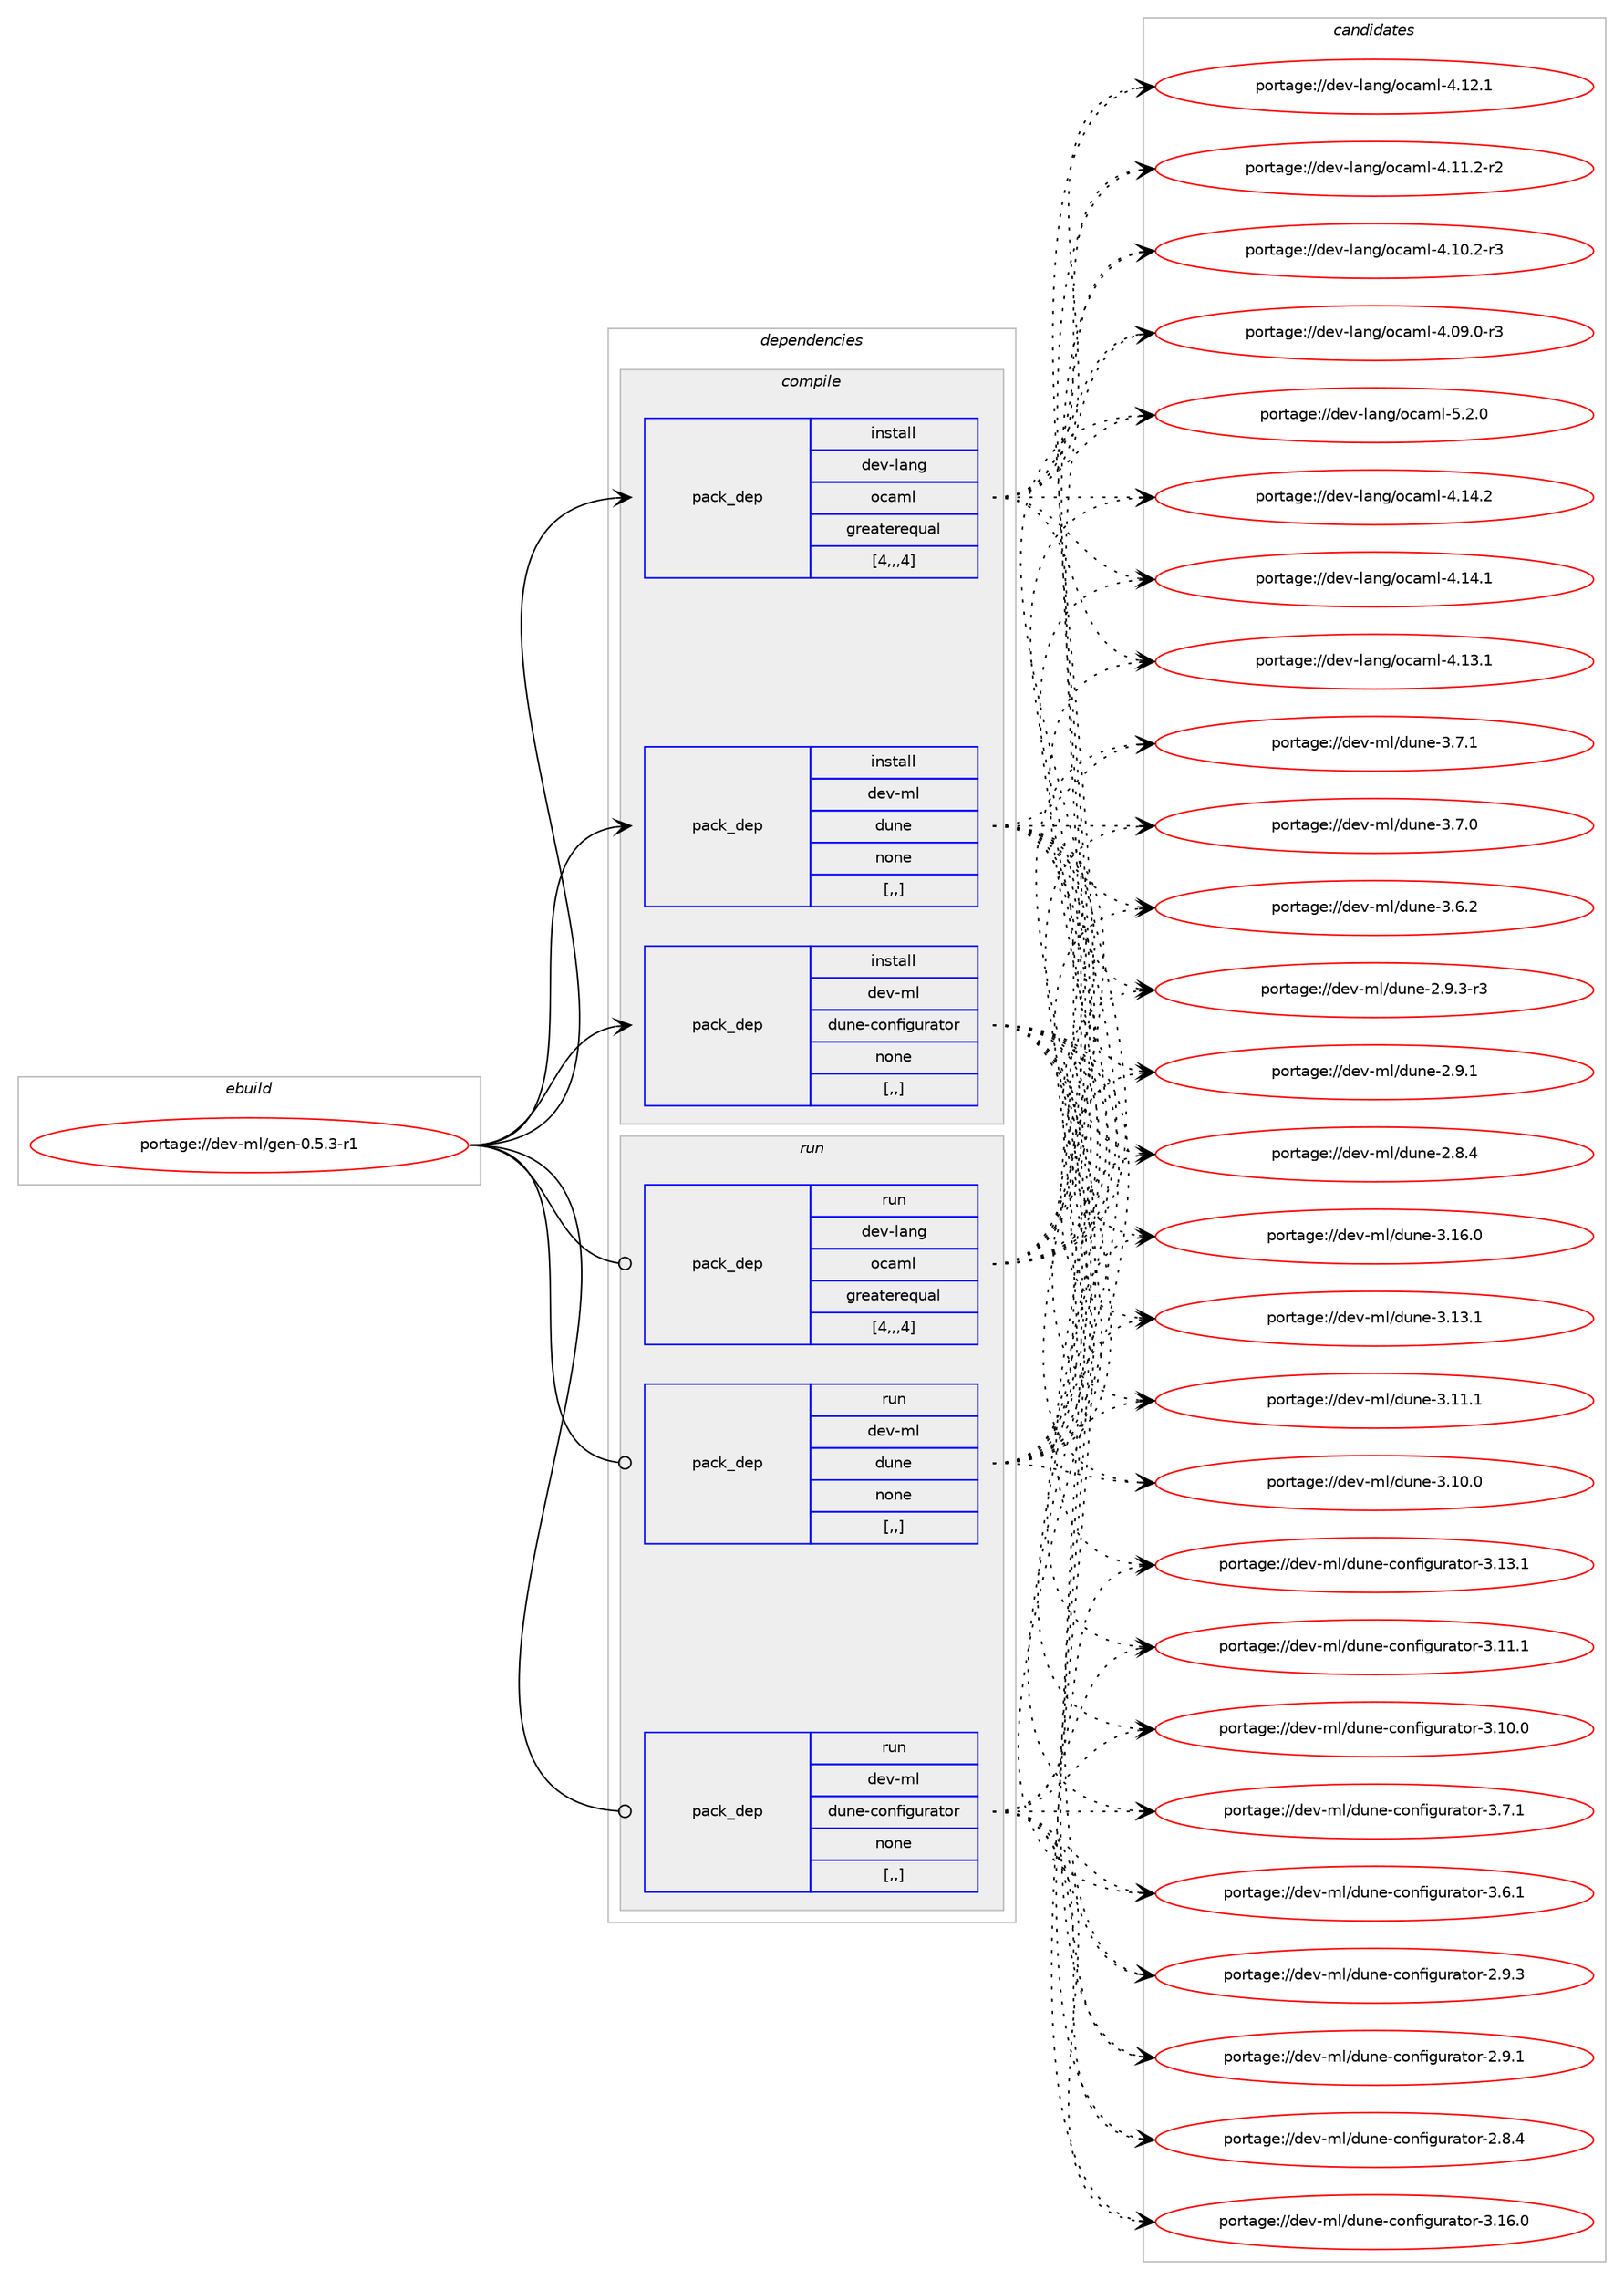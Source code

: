 digraph prolog {

# *************
# Graph options
# *************

newrank=true;
concentrate=true;
compound=true;
graph [rankdir=LR,fontname=Helvetica,fontsize=10,ranksep=1.5];#, ranksep=2.5, nodesep=0.2];
edge  [arrowhead=vee];
node  [fontname=Helvetica,fontsize=10];

# **********
# The ebuild
# **********

subgraph cluster_leftcol {
color=gray;
label=<<i>ebuild</i>>;
id [label="portage://dev-ml/gen-0.5.3-r1", color=red, width=4, href="../dev-ml/gen-0.5.3-r1.svg"];
}

# ****************
# The dependencies
# ****************

subgraph cluster_midcol {
color=gray;
label=<<i>dependencies</i>>;
subgraph cluster_compile {
fillcolor="#eeeeee";
style=filled;
label=<<i>compile</i>>;
subgraph pack88305 {
dependency118767 [label=<<TABLE BORDER="0" CELLBORDER="1" CELLSPACING="0" CELLPADDING="4" WIDTH="220"><TR><TD ROWSPAN="6" CELLPADDING="30">pack_dep</TD></TR><TR><TD WIDTH="110">install</TD></TR><TR><TD>dev-lang</TD></TR><TR><TD>ocaml</TD></TR><TR><TD>greaterequal</TD></TR><TR><TD>[4,,,4]</TD></TR></TABLE>>, shape=none, color=blue];
}
id:e -> dependency118767:w [weight=20,style="solid",arrowhead="vee"];
subgraph pack88306 {
dependency118768 [label=<<TABLE BORDER="0" CELLBORDER="1" CELLSPACING="0" CELLPADDING="4" WIDTH="220"><TR><TD ROWSPAN="6" CELLPADDING="30">pack_dep</TD></TR><TR><TD WIDTH="110">install</TD></TR><TR><TD>dev-ml</TD></TR><TR><TD>dune</TD></TR><TR><TD>none</TD></TR><TR><TD>[,,]</TD></TR></TABLE>>, shape=none, color=blue];
}
id:e -> dependency118768:w [weight=20,style="solid",arrowhead="vee"];
subgraph pack88307 {
dependency118769 [label=<<TABLE BORDER="0" CELLBORDER="1" CELLSPACING="0" CELLPADDING="4" WIDTH="220"><TR><TD ROWSPAN="6" CELLPADDING="30">pack_dep</TD></TR><TR><TD WIDTH="110">install</TD></TR><TR><TD>dev-ml</TD></TR><TR><TD>dune-configurator</TD></TR><TR><TD>none</TD></TR><TR><TD>[,,]</TD></TR></TABLE>>, shape=none, color=blue];
}
id:e -> dependency118769:w [weight=20,style="solid",arrowhead="vee"];
}
subgraph cluster_compileandrun {
fillcolor="#eeeeee";
style=filled;
label=<<i>compile and run</i>>;
}
subgraph cluster_run {
fillcolor="#eeeeee";
style=filled;
label=<<i>run</i>>;
subgraph pack88308 {
dependency118770 [label=<<TABLE BORDER="0" CELLBORDER="1" CELLSPACING="0" CELLPADDING="4" WIDTH="220"><TR><TD ROWSPAN="6" CELLPADDING="30">pack_dep</TD></TR><TR><TD WIDTH="110">run</TD></TR><TR><TD>dev-lang</TD></TR><TR><TD>ocaml</TD></TR><TR><TD>greaterequal</TD></TR><TR><TD>[4,,,4]</TD></TR></TABLE>>, shape=none, color=blue];
}
id:e -> dependency118770:w [weight=20,style="solid",arrowhead="odot"];
subgraph pack88309 {
dependency118771 [label=<<TABLE BORDER="0" CELLBORDER="1" CELLSPACING="0" CELLPADDING="4" WIDTH="220"><TR><TD ROWSPAN="6" CELLPADDING="30">pack_dep</TD></TR><TR><TD WIDTH="110">run</TD></TR><TR><TD>dev-ml</TD></TR><TR><TD>dune</TD></TR><TR><TD>none</TD></TR><TR><TD>[,,]</TD></TR></TABLE>>, shape=none, color=blue];
}
id:e -> dependency118771:w [weight=20,style="solid",arrowhead="odot"];
subgraph pack88310 {
dependency118772 [label=<<TABLE BORDER="0" CELLBORDER="1" CELLSPACING="0" CELLPADDING="4" WIDTH="220"><TR><TD ROWSPAN="6" CELLPADDING="30">pack_dep</TD></TR><TR><TD WIDTH="110">run</TD></TR><TR><TD>dev-ml</TD></TR><TR><TD>dune-configurator</TD></TR><TR><TD>none</TD></TR><TR><TD>[,,]</TD></TR></TABLE>>, shape=none, color=blue];
}
id:e -> dependency118772:w [weight=20,style="solid",arrowhead="odot"];
}
}

# **************
# The candidates
# **************

subgraph cluster_choices {
rank=same;
color=gray;
label=<<i>candidates</i>>;

subgraph choice88305 {
color=black;
nodesep=1;
choice1001011184510897110103471119997109108455346504648 [label="portage://dev-lang/ocaml-5.2.0", color=red, width=4,href="../dev-lang/ocaml-5.2.0.svg"];
choice100101118451089711010347111999710910845524649524650 [label="portage://dev-lang/ocaml-4.14.2", color=red, width=4,href="../dev-lang/ocaml-4.14.2.svg"];
choice100101118451089711010347111999710910845524649524649 [label="portage://dev-lang/ocaml-4.14.1", color=red, width=4,href="../dev-lang/ocaml-4.14.1.svg"];
choice100101118451089711010347111999710910845524649514649 [label="portage://dev-lang/ocaml-4.13.1", color=red, width=4,href="../dev-lang/ocaml-4.13.1.svg"];
choice100101118451089711010347111999710910845524649504649 [label="portage://dev-lang/ocaml-4.12.1", color=red, width=4,href="../dev-lang/ocaml-4.12.1.svg"];
choice1001011184510897110103471119997109108455246494946504511450 [label="portage://dev-lang/ocaml-4.11.2-r2", color=red, width=4,href="../dev-lang/ocaml-4.11.2-r2.svg"];
choice1001011184510897110103471119997109108455246494846504511451 [label="portage://dev-lang/ocaml-4.10.2-r3", color=red, width=4,href="../dev-lang/ocaml-4.10.2-r3.svg"];
choice1001011184510897110103471119997109108455246485746484511451 [label="portage://dev-lang/ocaml-4.09.0-r3", color=red, width=4,href="../dev-lang/ocaml-4.09.0-r3.svg"];
dependency118767:e -> choice1001011184510897110103471119997109108455346504648:w [style=dotted,weight="100"];
dependency118767:e -> choice100101118451089711010347111999710910845524649524650:w [style=dotted,weight="100"];
dependency118767:e -> choice100101118451089711010347111999710910845524649524649:w [style=dotted,weight="100"];
dependency118767:e -> choice100101118451089711010347111999710910845524649514649:w [style=dotted,weight="100"];
dependency118767:e -> choice100101118451089711010347111999710910845524649504649:w [style=dotted,weight="100"];
dependency118767:e -> choice1001011184510897110103471119997109108455246494946504511450:w [style=dotted,weight="100"];
dependency118767:e -> choice1001011184510897110103471119997109108455246494846504511451:w [style=dotted,weight="100"];
dependency118767:e -> choice1001011184510897110103471119997109108455246485746484511451:w [style=dotted,weight="100"];
}
subgraph choice88306 {
color=black;
nodesep=1;
choice100101118451091084710011711010145514649544648 [label="portage://dev-ml/dune-3.16.0", color=red, width=4,href="../dev-ml/dune-3.16.0.svg"];
choice100101118451091084710011711010145514649514649 [label="portage://dev-ml/dune-3.13.1", color=red, width=4,href="../dev-ml/dune-3.13.1.svg"];
choice100101118451091084710011711010145514649494649 [label="portage://dev-ml/dune-3.11.1", color=red, width=4,href="../dev-ml/dune-3.11.1.svg"];
choice100101118451091084710011711010145514649484648 [label="portage://dev-ml/dune-3.10.0", color=red, width=4,href="../dev-ml/dune-3.10.0.svg"];
choice1001011184510910847100117110101455146554649 [label="portage://dev-ml/dune-3.7.1", color=red, width=4,href="../dev-ml/dune-3.7.1.svg"];
choice1001011184510910847100117110101455146554648 [label="portage://dev-ml/dune-3.7.0", color=red, width=4,href="../dev-ml/dune-3.7.0.svg"];
choice1001011184510910847100117110101455146544650 [label="portage://dev-ml/dune-3.6.2", color=red, width=4,href="../dev-ml/dune-3.6.2.svg"];
choice10010111845109108471001171101014550465746514511451 [label="portage://dev-ml/dune-2.9.3-r3", color=red, width=4,href="../dev-ml/dune-2.9.3-r3.svg"];
choice1001011184510910847100117110101455046574649 [label="portage://dev-ml/dune-2.9.1", color=red, width=4,href="../dev-ml/dune-2.9.1.svg"];
choice1001011184510910847100117110101455046564652 [label="portage://dev-ml/dune-2.8.4", color=red, width=4,href="../dev-ml/dune-2.8.4.svg"];
dependency118768:e -> choice100101118451091084710011711010145514649544648:w [style=dotted,weight="100"];
dependency118768:e -> choice100101118451091084710011711010145514649514649:w [style=dotted,weight="100"];
dependency118768:e -> choice100101118451091084710011711010145514649494649:w [style=dotted,weight="100"];
dependency118768:e -> choice100101118451091084710011711010145514649484648:w [style=dotted,weight="100"];
dependency118768:e -> choice1001011184510910847100117110101455146554649:w [style=dotted,weight="100"];
dependency118768:e -> choice1001011184510910847100117110101455146554648:w [style=dotted,weight="100"];
dependency118768:e -> choice1001011184510910847100117110101455146544650:w [style=dotted,weight="100"];
dependency118768:e -> choice10010111845109108471001171101014550465746514511451:w [style=dotted,weight="100"];
dependency118768:e -> choice1001011184510910847100117110101455046574649:w [style=dotted,weight="100"];
dependency118768:e -> choice1001011184510910847100117110101455046564652:w [style=dotted,weight="100"];
}
subgraph choice88307 {
color=black;
nodesep=1;
choice100101118451091084710011711010145991111101021051031171149711611111445514649544648 [label="portage://dev-ml/dune-configurator-3.16.0", color=red, width=4,href="../dev-ml/dune-configurator-3.16.0.svg"];
choice100101118451091084710011711010145991111101021051031171149711611111445514649514649 [label="portage://dev-ml/dune-configurator-3.13.1", color=red, width=4,href="../dev-ml/dune-configurator-3.13.1.svg"];
choice100101118451091084710011711010145991111101021051031171149711611111445514649494649 [label="portage://dev-ml/dune-configurator-3.11.1", color=red, width=4,href="../dev-ml/dune-configurator-3.11.1.svg"];
choice100101118451091084710011711010145991111101021051031171149711611111445514649484648 [label="portage://dev-ml/dune-configurator-3.10.0", color=red, width=4,href="../dev-ml/dune-configurator-3.10.0.svg"];
choice1001011184510910847100117110101459911111010210510311711497116111114455146554649 [label="portage://dev-ml/dune-configurator-3.7.1", color=red, width=4,href="../dev-ml/dune-configurator-3.7.1.svg"];
choice1001011184510910847100117110101459911111010210510311711497116111114455146544649 [label="portage://dev-ml/dune-configurator-3.6.1", color=red, width=4,href="../dev-ml/dune-configurator-3.6.1.svg"];
choice1001011184510910847100117110101459911111010210510311711497116111114455046574651 [label="portage://dev-ml/dune-configurator-2.9.3", color=red, width=4,href="../dev-ml/dune-configurator-2.9.3.svg"];
choice1001011184510910847100117110101459911111010210510311711497116111114455046574649 [label="portage://dev-ml/dune-configurator-2.9.1", color=red, width=4,href="../dev-ml/dune-configurator-2.9.1.svg"];
choice1001011184510910847100117110101459911111010210510311711497116111114455046564652 [label="portage://dev-ml/dune-configurator-2.8.4", color=red, width=4,href="../dev-ml/dune-configurator-2.8.4.svg"];
dependency118769:e -> choice100101118451091084710011711010145991111101021051031171149711611111445514649544648:w [style=dotted,weight="100"];
dependency118769:e -> choice100101118451091084710011711010145991111101021051031171149711611111445514649514649:w [style=dotted,weight="100"];
dependency118769:e -> choice100101118451091084710011711010145991111101021051031171149711611111445514649494649:w [style=dotted,weight="100"];
dependency118769:e -> choice100101118451091084710011711010145991111101021051031171149711611111445514649484648:w [style=dotted,weight="100"];
dependency118769:e -> choice1001011184510910847100117110101459911111010210510311711497116111114455146554649:w [style=dotted,weight="100"];
dependency118769:e -> choice1001011184510910847100117110101459911111010210510311711497116111114455146544649:w [style=dotted,weight="100"];
dependency118769:e -> choice1001011184510910847100117110101459911111010210510311711497116111114455046574651:w [style=dotted,weight="100"];
dependency118769:e -> choice1001011184510910847100117110101459911111010210510311711497116111114455046574649:w [style=dotted,weight="100"];
dependency118769:e -> choice1001011184510910847100117110101459911111010210510311711497116111114455046564652:w [style=dotted,weight="100"];
}
subgraph choice88308 {
color=black;
nodesep=1;
choice1001011184510897110103471119997109108455346504648 [label="portage://dev-lang/ocaml-5.2.0", color=red, width=4,href="../dev-lang/ocaml-5.2.0.svg"];
choice100101118451089711010347111999710910845524649524650 [label="portage://dev-lang/ocaml-4.14.2", color=red, width=4,href="../dev-lang/ocaml-4.14.2.svg"];
choice100101118451089711010347111999710910845524649524649 [label="portage://dev-lang/ocaml-4.14.1", color=red, width=4,href="../dev-lang/ocaml-4.14.1.svg"];
choice100101118451089711010347111999710910845524649514649 [label="portage://dev-lang/ocaml-4.13.1", color=red, width=4,href="../dev-lang/ocaml-4.13.1.svg"];
choice100101118451089711010347111999710910845524649504649 [label="portage://dev-lang/ocaml-4.12.1", color=red, width=4,href="../dev-lang/ocaml-4.12.1.svg"];
choice1001011184510897110103471119997109108455246494946504511450 [label="portage://dev-lang/ocaml-4.11.2-r2", color=red, width=4,href="../dev-lang/ocaml-4.11.2-r2.svg"];
choice1001011184510897110103471119997109108455246494846504511451 [label="portage://dev-lang/ocaml-4.10.2-r3", color=red, width=4,href="../dev-lang/ocaml-4.10.2-r3.svg"];
choice1001011184510897110103471119997109108455246485746484511451 [label="portage://dev-lang/ocaml-4.09.0-r3", color=red, width=4,href="../dev-lang/ocaml-4.09.0-r3.svg"];
dependency118770:e -> choice1001011184510897110103471119997109108455346504648:w [style=dotted,weight="100"];
dependency118770:e -> choice100101118451089711010347111999710910845524649524650:w [style=dotted,weight="100"];
dependency118770:e -> choice100101118451089711010347111999710910845524649524649:w [style=dotted,weight="100"];
dependency118770:e -> choice100101118451089711010347111999710910845524649514649:w [style=dotted,weight="100"];
dependency118770:e -> choice100101118451089711010347111999710910845524649504649:w [style=dotted,weight="100"];
dependency118770:e -> choice1001011184510897110103471119997109108455246494946504511450:w [style=dotted,weight="100"];
dependency118770:e -> choice1001011184510897110103471119997109108455246494846504511451:w [style=dotted,weight="100"];
dependency118770:e -> choice1001011184510897110103471119997109108455246485746484511451:w [style=dotted,weight="100"];
}
subgraph choice88309 {
color=black;
nodesep=1;
choice100101118451091084710011711010145514649544648 [label="portage://dev-ml/dune-3.16.0", color=red, width=4,href="../dev-ml/dune-3.16.0.svg"];
choice100101118451091084710011711010145514649514649 [label="portage://dev-ml/dune-3.13.1", color=red, width=4,href="../dev-ml/dune-3.13.1.svg"];
choice100101118451091084710011711010145514649494649 [label="portage://dev-ml/dune-3.11.1", color=red, width=4,href="../dev-ml/dune-3.11.1.svg"];
choice100101118451091084710011711010145514649484648 [label="portage://dev-ml/dune-3.10.0", color=red, width=4,href="../dev-ml/dune-3.10.0.svg"];
choice1001011184510910847100117110101455146554649 [label="portage://dev-ml/dune-3.7.1", color=red, width=4,href="../dev-ml/dune-3.7.1.svg"];
choice1001011184510910847100117110101455146554648 [label="portage://dev-ml/dune-3.7.0", color=red, width=4,href="../dev-ml/dune-3.7.0.svg"];
choice1001011184510910847100117110101455146544650 [label="portage://dev-ml/dune-3.6.2", color=red, width=4,href="../dev-ml/dune-3.6.2.svg"];
choice10010111845109108471001171101014550465746514511451 [label="portage://dev-ml/dune-2.9.3-r3", color=red, width=4,href="../dev-ml/dune-2.9.3-r3.svg"];
choice1001011184510910847100117110101455046574649 [label="portage://dev-ml/dune-2.9.1", color=red, width=4,href="../dev-ml/dune-2.9.1.svg"];
choice1001011184510910847100117110101455046564652 [label="portage://dev-ml/dune-2.8.4", color=red, width=4,href="../dev-ml/dune-2.8.4.svg"];
dependency118771:e -> choice100101118451091084710011711010145514649544648:w [style=dotted,weight="100"];
dependency118771:e -> choice100101118451091084710011711010145514649514649:w [style=dotted,weight="100"];
dependency118771:e -> choice100101118451091084710011711010145514649494649:w [style=dotted,weight="100"];
dependency118771:e -> choice100101118451091084710011711010145514649484648:w [style=dotted,weight="100"];
dependency118771:e -> choice1001011184510910847100117110101455146554649:w [style=dotted,weight="100"];
dependency118771:e -> choice1001011184510910847100117110101455146554648:w [style=dotted,weight="100"];
dependency118771:e -> choice1001011184510910847100117110101455146544650:w [style=dotted,weight="100"];
dependency118771:e -> choice10010111845109108471001171101014550465746514511451:w [style=dotted,weight="100"];
dependency118771:e -> choice1001011184510910847100117110101455046574649:w [style=dotted,weight="100"];
dependency118771:e -> choice1001011184510910847100117110101455046564652:w [style=dotted,weight="100"];
}
subgraph choice88310 {
color=black;
nodesep=1;
choice100101118451091084710011711010145991111101021051031171149711611111445514649544648 [label="portage://dev-ml/dune-configurator-3.16.0", color=red, width=4,href="../dev-ml/dune-configurator-3.16.0.svg"];
choice100101118451091084710011711010145991111101021051031171149711611111445514649514649 [label="portage://dev-ml/dune-configurator-3.13.1", color=red, width=4,href="../dev-ml/dune-configurator-3.13.1.svg"];
choice100101118451091084710011711010145991111101021051031171149711611111445514649494649 [label="portage://dev-ml/dune-configurator-3.11.1", color=red, width=4,href="../dev-ml/dune-configurator-3.11.1.svg"];
choice100101118451091084710011711010145991111101021051031171149711611111445514649484648 [label="portage://dev-ml/dune-configurator-3.10.0", color=red, width=4,href="../dev-ml/dune-configurator-3.10.0.svg"];
choice1001011184510910847100117110101459911111010210510311711497116111114455146554649 [label="portage://dev-ml/dune-configurator-3.7.1", color=red, width=4,href="../dev-ml/dune-configurator-3.7.1.svg"];
choice1001011184510910847100117110101459911111010210510311711497116111114455146544649 [label="portage://dev-ml/dune-configurator-3.6.1", color=red, width=4,href="../dev-ml/dune-configurator-3.6.1.svg"];
choice1001011184510910847100117110101459911111010210510311711497116111114455046574651 [label="portage://dev-ml/dune-configurator-2.9.3", color=red, width=4,href="../dev-ml/dune-configurator-2.9.3.svg"];
choice1001011184510910847100117110101459911111010210510311711497116111114455046574649 [label="portage://dev-ml/dune-configurator-2.9.1", color=red, width=4,href="../dev-ml/dune-configurator-2.9.1.svg"];
choice1001011184510910847100117110101459911111010210510311711497116111114455046564652 [label="portage://dev-ml/dune-configurator-2.8.4", color=red, width=4,href="../dev-ml/dune-configurator-2.8.4.svg"];
dependency118772:e -> choice100101118451091084710011711010145991111101021051031171149711611111445514649544648:w [style=dotted,weight="100"];
dependency118772:e -> choice100101118451091084710011711010145991111101021051031171149711611111445514649514649:w [style=dotted,weight="100"];
dependency118772:e -> choice100101118451091084710011711010145991111101021051031171149711611111445514649494649:w [style=dotted,weight="100"];
dependency118772:e -> choice100101118451091084710011711010145991111101021051031171149711611111445514649484648:w [style=dotted,weight="100"];
dependency118772:e -> choice1001011184510910847100117110101459911111010210510311711497116111114455146554649:w [style=dotted,weight="100"];
dependency118772:e -> choice1001011184510910847100117110101459911111010210510311711497116111114455146544649:w [style=dotted,weight="100"];
dependency118772:e -> choice1001011184510910847100117110101459911111010210510311711497116111114455046574651:w [style=dotted,weight="100"];
dependency118772:e -> choice1001011184510910847100117110101459911111010210510311711497116111114455046574649:w [style=dotted,weight="100"];
dependency118772:e -> choice1001011184510910847100117110101459911111010210510311711497116111114455046564652:w [style=dotted,weight="100"];
}
}

}
